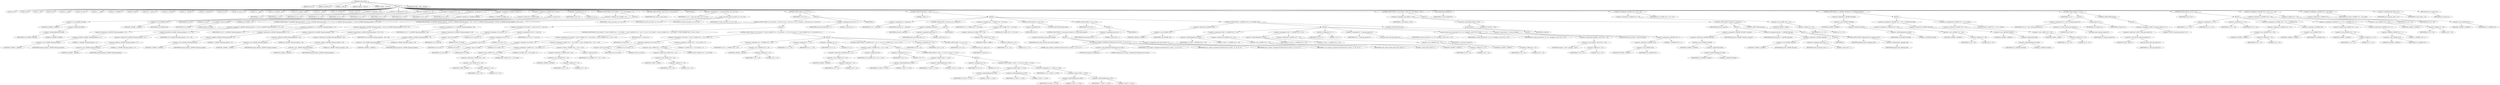 digraph cache_insert {  
"1000122" [label = "(METHOD,cache_insert)" ]
"1000123" [label = "(PARAM,char *a1)" ]
"1000124" [label = "(PARAM,_DWORD *a2)" ]
"1000125" [label = "(PARAM,__int64 a3)" ]
"1000126" [label = "(PARAM,unsigned __int64 a4)" ]
"1000127" [label = "(PARAM,unsigned __int16 a5)" ]
"1000128" [label = "(BLOCK,,)" ]
"1000129" [label = "(LOCAL,v5: int)" ]
"1000130" [label = "(LOCAL,v6: int)" ]
"1000131" [label = "(LOCAL,v7: int)" ]
"1000132" [label = "(LOCAL,v8: int)" ]
"1000133" [label = "(LOCAL,v9: __int64)" ]
"1000134" [label = "(LOCAL,v10: char *)" ]
"1000135" [label = "(LOCAL,v11: __int64)" ]
"1000136" [label = "(LOCAL,v12: _DWORD *)" ]
"1000137" [label = "(LOCAL,v14: bool)" ]
"1000138" [label = "(LOCAL,v15: __int64 [ 2 ])" ]
"1000139" [label = "(LOCAL,v16: _BOOL4)" ]
"1000140" [label = "(LOCAL,v17: _DWORD *)" ]
"1000141" [label = "(LOCAL,v18: _DWORD *)" ]
"1000142" [label = "(LOCAL,v19: int)" ]
"1000143" [label = "(LOCAL,v20: char [ 12 ])" ]
"1000144" [label = "(LOCAL,v21: __int64)" ]
"1000145" [label = "(LOCAL,v22: unsigned __int16)" ]
"1000146" [label = "(LOCAL,v23: unsigned __int64)" ]
"1000147" [label = "(LOCAL,v24: __int64)" ]
"1000148" [label = "(LOCAL,v25: _DWORD *)" ]
"1000149" [label = "(LOCAL,s: char *)" ]
"1000150" [label = "(<operator>.assignment,s = a1)" ]
"1000151" [label = "(IDENTIFIER,s,s = a1)" ]
"1000152" [label = "(IDENTIFIER,a1,s = a1)" ]
"1000153" [label = "(<operator>.assignment,v25 = a2)" ]
"1000154" [label = "(IDENTIFIER,v25,v25 = a2)" ]
"1000155" [label = "(IDENTIFIER,a2,v25 = a2)" ]
"1000156" [label = "(<operator>.assignment,v24 = a3)" ]
"1000157" [label = "(IDENTIFIER,v24,v24 = a3)" ]
"1000158" [label = "(IDENTIFIER,a3,v24 = a3)" ]
"1000159" [label = "(<operator>.assignment,v23 = a4)" ]
"1000160" [label = "(IDENTIFIER,v23,v23 = a4)" ]
"1000161" [label = "(IDENTIFIER,a4,v23 = a4)" ]
"1000162" [label = "(<operator>.assignment,v22 = a5)" ]
"1000163" [label = "(IDENTIFIER,v22,v22 = a5)" ]
"1000164" [label = "(IDENTIFIER,a5,v22 = a5)" ]
"1000165" [label = "(<operator>.assignment,*(_DWORD *)&v20[8] = 0)" ]
"1000166" [label = "(<operator>.indirection,*(_DWORD *)&v20[8])" ]
"1000167" [label = "(<operator>.cast,(_DWORD *)&v20[8])" ]
"1000168" [label = "(UNKNOWN,_DWORD *,_DWORD *)" ]
"1000169" [label = "(<operator>.addressOf,&v20[8])" ]
"1000170" [label = "(<operator>.indirectIndexAccess,v20[8])" ]
"1000171" [label = "(IDENTIFIER,v20,(_DWORD *)&v20[8])" ]
"1000172" [label = "(LITERAL,8,(_DWORD *)&v20[8])" ]
"1000173" [label = "(LITERAL,0,*(_DWORD *)&v20[8] = 0)" ]
"1000174" [label = "(<operator>.assignment,*(_QWORD *)v20 = a5 & 4)" ]
"1000175" [label = "(<operator>.indirection,*(_QWORD *)v20)" ]
"1000176" [label = "(<operator>.cast,(_QWORD *)v20)" ]
"1000177" [label = "(UNKNOWN,_QWORD *,_QWORD *)" ]
"1000178" [label = "(IDENTIFIER,v20,(_QWORD *)v20)" ]
"1000179" [label = "(<operator>.and,a5 & 4)" ]
"1000180" [label = "(IDENTIFIER,a5,a5 & 4)" ]
"1000181" [label = "(LITERAL,4,a5 & 4)" ]
"1000182" [label = "(<operator>.assignment,v19 = 0)" ]
"1000183" [label = "(IDENTIFIER,v19,v19 = 0)" ]
"1000184" [label = "(LITERAL,0,v19 = 0)" ]
"1000185" [label = "(CONTROL_STRUCTURE,if ( (a5 & 0x980) != 0 ),if ( (a5 & 0x980) != 0 ))" ]
"1000186" [label = "(<operator>.notEquals,(a5 & 0x980) != 0)" ]
"1000187" [label = "(<operator>.and,a5 & 0x980)" ]
"1000188" [label = "(IDENTIFIER,a5,a5 & 0x980)" ]
"1000189" [label = "(LITERAL,0x980,a5 & 0x980)" ]
"1000190" [label = "(LITERAL,0,(a5 & 0x980) != 0)" ]
"1000191" [label = "(BLOCK,,)" ]
"1000192" [label = "(CONTROL_STRUCTURE,if ( *((_QWORD *)dnsmasq_daemon + 57) && *((_QWORD *)dnsmasq_daemon + 57) < v23 ),if ( *((_QWORD *)dnsmasq_daemon + 57) && *((_QWORD *)dnsmasq_daemon + 57) < v23 ))" ]
"1000193" [label = "(<operator>.logicalAnd,*((_QWORD *)dnsmasq_daemon + 57) && *((_QWORD *)dnsmasq_daemon + 57) < v23)" ]
"1000194" [label = "(<operator>.indirection,*((_QWORD *)dnsmasq_daemon + 57))" ]
"1000195" [label = "(<operator>.addition,(_QWORD *)dnsmasq_daemon + 57)" ]
"1000196" [label = "(<operator>.cast,(_QWORD *)dnsmasq_daemon)" ]
"1000197" [label = "(UNKNOWN,_QWORD *,_QWORD *)" ]
"1000198" [label = "(IDENTIFIER,dnsmasq_daemon,(_QWORD *)dnsmasq_daemon)" ]
"1000199" [label = "(LITERAL,57,(_QWORD *)dnsmasq_daemon + 57)" ]
"1000200" [label = "(<operator>.lessThan,*((_QWORD *)dnsmasq_daemon + 57) < v23)" ]
"1000201" [label = "(<operator>.indirection,*((_QWORD *)dnsmasq_daemon + 57))" ]
"1000202" [label = "(<operator>.addition,(_QWORD *)dnsmasq_daemon + 57)" ]
"1000203" [label = "(<operator>.cast,(_QWORD *)dnsmasq_daemon)" ]
"1000204" [label = "(UNKNOWN,_QWORD *,_QWORD *)" ]
"1000205" [label = "(IDENTIFIER,dnsmasq_daemon,(_QWORD *)dnsmasq_daemon)" ]
"1000206" [label = "(LITERAL,57,(_QWORD *)dnsmasq_daemon + 57)" ]
"1000207" [label = "(IDENTIFIER,v23,*((_QWORD *)dnsmasq_daemon + 57) < v23)" ]
"1000208" [label = "(<operator>.assignment,v23 = *((_QWORD *)dnsmasq_daemon + 57))" ]
"1000209" [label = "(IDENTIFIER,v23,v23 = *((_QWORD *)dnsmasq_daemon + 57))" ]
"1000210" [label = "(<operator>.indirection,*((_QWORD *)dnsmasq_daemon + 57))" ]
"1000211" [label = "(<operator>.addition,(_QWORD *)dnsmasq_daemon + 57)" ]
"1000212" [label = "(<operator>.cast,(_QWORD *)dnsmasq_daemon)" ]
"1000213" [label = "(UNKNOWN,_QWORD *,_QWORD *)" ]
"1000214" [label = "(IDENTIFIER,dnsmasq_daemon,(_QWORD *)dnsmasq_daemon)" ]
"1000215" [label = "(LITERAL,57,(_QWORD *)dnsmasq_daemon + 57)" ]
"1000216" [label = "(CONTROL_STRUCTURE,if ( *((_QWORD *)dnsmasq_daemon + 56) && *((_QWORD *)dnsmasq_daemon + 56) > v23 ),if ( *((_QWORD *)dnsmasq_daemon + 56) && *((_QWORD *)dnsmasq_daemon + 56) > v23 ))" ]
"1000217" [label = "(<operator>.logicalAnd,*((_QWORD *)dnsmasq_daemon + 56) && *((_QWORD *)dnsmasq_daemon + 56) > v23)" ]
"1000218" [label = "(<operator>.indirection,*((_QWORD *)dnsmasq_daemon + 56))" ]
"1000219" [label = "(<operator>.addition,(_QWORD *)dnsmasq_daemon + 56)" ]
"1000220" [label = "(<operator>.cast,(_QWORD *)dnsmasq_daemon)" ]
"1000221" [label = "(UNKNOWN,_QWORD *,_QWORD *)" ]
"1000222" [label = "(IDENTIFIER,dnsmasq_daemon,(_QWORD *)dnsmasq_daemon)" ]
"1000223" [label = "(LITERAL,56,(_QWORD *)dnsmasq_daemon + 56)" ]
"1000224" [label = "(<operator>.greaterThan,*((_QWORD *)dnsmasq_daemon + 56) > v23)" ]
"1000225" [label = "(<operator>.indirection,*((_QWORD *)dnsmasq_daemon + 56))" ]
"1000226" [label = "(<operator>.addition,(_QWORD *)dnsmasq_daemon + 56)" ]
"1000227" [label = "(<operator>.cast,(_QWORD *)dnsmasq_daemon)" ]
"1000228" [label = "(UNKNOWN,_QWORD *,_QWORD *)" ]
"1000229" [label = "(IDENTIFIER,dnsmasq_daemon,(_QWORD *)dnsmasq_daemon)" ]
"1000230" [label = "(LITERAL,56,(_QWORD *)dnsmasq_daemon + 56)" ]
"1000231" [label = "(IDENTIFIER,v23,*((_QWORD *)dnsmasq_daemon + 56) > v23)" ]
"1000232" [label = "(<operator>.assignment,v23 = *((_QWORD *)dnsmasq_daemon + 56))" ]
"1000233" [label = "(IDENTIFIER,v23,v23 = *((_QWORD *)dnsmasq_daemon + 56))" ]
"1000234" [label = "(<operator>.indirection,*((_QWORD *)dnsmasq_daemon + 56))" ]
"1000235" [label = "(<operator>.addition,(_QWORD *)dnsmasq_daemon + 56)" ]
"1000236" [label = "(<operator>.cast,(_QWORD *)dnsmasq_daemon)" ]
"1000237" [label = "(UNKNOWN,_QWORD *,_QWORD *)" ]
"1000238" [label = "(IDENTIFIER,dnsmasq_daemon,(_QWORD *)dnsmasq_daemon)" ]
"1000239" [label = "(LITERAL,56,(_QWORD *)dnsmasq_daemon + 56)" ]
"1000240" [label = "(CONTROL_STRUCTURE,if ( insert_error ),if ( insert_error ))" ]
"1000241" [label = "(IDENTIFIER,insert_error,if ( insert_error ))" ]
"1000242" [label = "(IDENTIFIER,L,)" ]
"1000243" [label = "(<operator>.assignment,v21 = cache_scan_free(s, v25, v24, v22))" ]
"1000244" [label = "(IDENTIFIER,v21,v21 = cache_scan_free(s, v25, v24, v22))" ]
"1000245" [label = "(cache_scan_free,cache_scan_free(s, v25, v24, v22))" ]
"1000246" [label = "(IDENTIFIER,s,cache_scan_free(s, v25, v24, v22))" ]
"1000247" [label = "(IDENTIFIER,v25,cache_scan_free(s, v25, v24, v22))" ]
"1000248" [label = "(IDENTIFIER,v24,cache_scan_free(s, v25, v24, v22))" ]
"1000249" [label = "(IDENTIFIER,v22,cache_scan_free(s, v25, v24, v22))" ]
"1000250" [label = "(CONTROL_STRUCTURE,if ( v21 ),if ( v21 ))" ]
"1000251" [label = "(IDENTIFIER,v21,if ( v21 ))" ]
"1000252" [label = "(BLOCK,,)" ]
"1000253" [label = "(CONTROL_STRUCTURE,if ( (v22 & 0x180) != 0 && (v22 & 8) != 0 && v25 ),if ( (v22 & 0x180) != 0 && (v22 & 8) != 0 && v25 ))" ]
"1000254" [label = "(<operator>.logicalAnd,(v22 & 0x180) != 0 && (v22 & 8) != 0 && v25)" ]
"1000255" [label = "(<operator>.notEquals,(v22 & 0x180) != 0)" ]
"1000256" [label = "(<operator>.and,v22 & 0x180)" ]
"1000257" [label = "(IDENTIFIER,v22,v22 & 0x180)" ]
"1000258" [label = "(LITERAL,0x180,v22 & 0x180)" ]
"1000259" [label = "(LITERAL,0,(v22 & 0x180) != 0)" ]
"1000260" [label = "(<operator>.logicalAnd,(v22 & 8) != 0 && v25)" ]
"1000261" [label = "(<operator>.notEquals,(v22 & 8) != 0)" ]
"1000262" [label = "(<operator>.and,v22 & 8)" ]
"1000263" [label = "(IDENTIFIER,v22,v22 & 8)" ]
"1000264" [label = "(LITERAL,8,v22 & 8)" ]
"1000265" [label = "(LITERAL,0,(v22 & 8) != 0)" ]
"1000266" [label = "(IDENTIFIER,v25,(v22 & 8) != 0 && v25)" ]
"1000267" [label = "(BLOCK,,)" ]
"1000268" [label = "(CONTROL_STRUCTURE,if ( (v22 & 0x80) != 0 && (*(_WORD *)(v21 + 52) & 0x80) != 0 && *(_DWORD *)(v21 + 24) == *v25 ),if ( (v22 & 0x80) != 0 && (*(_WORD *)(v21 + 52) & 0x80) != 0 && *(_DWORD *)(v21 + 24) == *v25 ))" ]
"1000269" [label = "(<operator>.logicalAnd,(v22 & 0x80) != 0 && (*(_WORD *)(v21 + 52) & 0x80) != 0 && *(_DWORD *)(v21 + 24) == *v25)" ]
"1000270" [label = "(<operator>.notEquals,(v22 & 0x80) != 0)" ]
"1000271" [label = "(<operator>.and,v22 & 0x80)" ]
"1000272" [label = "(IDENTIFIER,v22,v22 & 0x80)" ]
"1000273" [label = "(LITERAL,0x80,v22 & 0x80)" ]
"1000274" [label = "(LITERAL,0,(v22 & 0x80) != 0)" ]
"1000275" [label = "(<operator>.logicalAnd,(*(_WORD *)(v21 + 52) & 0x80) != 0 && *(_DWORD *)(v21 + 24) == *v25)" ]
"1000276" [label = "(<operator>.notEquals,(*(_WORD *)(v21 + 52) & 0x80) != 0)" ]
"1000277" [label = "(<operator>.and,*(_WORD *)(v21 + 52) & 0x80)" ]
"1000278" [label = "(<operator>.indirection,*(_WORD *)(v21 + 52))" ]
"1000279" [label = "(<operator>.cast,(_WORD *)(v21 + 52))" ]
"1000280" [label = "(UNKNOWN,_WORD *,_WORD *)" ]
"1000281" [label = "(<operator>.addition,v21 + 52)" ]
"1000282" [label = "(IDENTIFIER,v21,v21 + 52)" ]
"1000283" [label = "(LITERAL,52,v21 + 52)" ]
"1000284" [label = "(LITERAL,0x80,*(_WORD *)(v21 + 52) & 0x80)" ]
"1000285" [label = "(LITERAL,0,(*(_WORD *)(v21 + 52) & 0x80) != 0)" ]
"1000286" [label = "(<operator>.equals,*(_DWORD *)(v21 + 24) == *v25)" ]
"1000287" [label = "(<operator>.indirection,*(_DWORD *)(v21 + 24))" ]
"1000288" [label = "(<operator>.cast,(_DWORD *)(v21 + 24))" ]
"1000289" [label = "(UNKNOWN,_DWORD *,_DWORD *)" ]
"1000290" [label = "(<operator>.addition,v21 + 24)" ]
"1000291" [label = "(IDENTIFIER,v21,v21 + 24)" ]
"1000292" [label = "(LITERAL,24,v21 + 24)" ]
"1000293" [label = "(<operator>.indirection,*v25)" ]
"1000294" [label = "(IDENTIFIER,v25,*(_DWORD *)(v21 + 24) == *v25)" ]
"1000295" [label = "(RETURN,return v21;,return v21;)" ]
"1000296" [label = "(IDENTIFIER,v21,return v21;)" ]
"1000297" [label = "(CONTROL_STRUCTURE,if ( (v22 & 0x100) != 0 && (*(_WORD *)(v21 + 52) & 0x100) != 0 ),if ( (v22 & 0x100) != 0 && (*(_WORD *)(v21 + 52) & 0x100) != 0 ))" ]
"1000298" [label = "(<operator>.logicalAnd,(v22 & 0x100) != 0 && (*(_WORD *)(v21 + 52) & 0x100) != 0)" ]
"1000299" [label = "(<operator>.notEquals,(v22 & 0x100) != 0)" ]
"1000300" [label = "(<operator>.and,v22 & 0x100)" ]
"1000301" [label = "(IDENTIFIER,v22,v22 & 0x100)" ]
"1000302" [label = "(LITERAL,0x100,v22 & 0x100)" ]
"1000303" [label = "(LITERAL,0,(v22 & 0x100) != 0)" ]
"1000304" [label = "(<operator>.notEquals,(*(_WORD *)(v21 + 52) & 0x100) != 0)" ]
"1000305" [label = "(<operator>.and,*(_WORD *)(v21 + 52) & 0x100)" ]
"1000306" [label = "(<operator>.indirection,*(_WORD *)(v21 + 52))" ]
"1000307" [label = "(<operator>.cast,(_WORD *)(v21 + 52))" ]
"1000308" [label = "(UNKNOWN,_WORD *,_WORD *)" ]
"1000309" [label = "(<operator>.addition,v21 + 52)" ]
"1000310" [label = "(IDENTIFIER,v21,v21 + 52)" ]
"1000311" [label = "(LITERAL,52,v21 + 52)" ]
"1000312" [label = "(LITERAL,0x100,*(_WORD *)(v21 + 52) & 0x100)" ]
"1000313" [label = "(LITERAL,0,(*(_WORD *)(v21 + 52) & 0x100) != 0)" ]
"1000314" [label = "(BLOCK,,)" ]
"1000315" [label = "(<operator>.assignment,v18 = (_DWORD *)(v21 + 24))" ]
"1000316" [label = "(IDENTIFIER,v18,v18 = (_DWORD *)(v21 + 24))" ]
"1000317" [label = "(<operator>.cast,(_DWORD *)(v21 + 24))" ]
"1000318" [label = "(UNKNOWN,_DWORD *,_DWORD *)" ]
"1000319" [label = "(<operator>.addition,v21 + 24)" ]
"1000320" [label = "(IDENTIFIER,v21,v21 + 24)" ]
"1000321" [label = "(LITERAL,24,v21 + 24)" ]
"1000322" [label = "(<operator>.assignment,v17 = v25)" ]
"1000323" [label = "(IDENTIFIER,v17,v17 = v25)" ]
"1000324" [label = "(IDENTIFIER,v25,v17 = v25)" ]
"1000325" [label = "(<operator>.assignment,v14 = 0)" ]
"1000326" [label = "(IDENTIFIER,v14,v14 = 0)" ]
"1000327" [label = "(LITERAL,0,v14 = 0)" ]
"1000328" [label = "(CONTROL_STRUCTURE,if ( *(_DWORD *)(v21 + 24) == *v25 ),if ( *(_DWORD *)(v21 + 24) == *v25 ))" ]
"1000329" [label = "(<operator>.equals,*(_DWORD *)(v21 + 24) == *v25)" ]
"1000330" [label = "(<operator>.indirection,*(_DWORD *)(v21 + 24))" ]
"1000331" [label = "(<operator>.cast,(_DWORD *)(v21 + 24))" ]
"1000332" [label = "(UNKNOWN,_DWORD *,_DWORD *)" ]
"1000333" [label = "(<operator>.addition,v21 + 24)" ]
"1000334" [label = "(IDENTIFIER,v21,v21 + 24)" ]
"1000335" [label = "(LITERAL,24,v21 + 24)" ]
"1000336" [label = "(<operator>.indirection,*v25)" ]
"1000337" [label = "(IDENTIFIER,v25,*(_DWORD *)(v21 + 24) == *v25)" ]
"1000338" [label = "(BLOCK,,)" ]
"1000339" [label = "(<operator>.assignment,v14 = 0)" ]
"1000340" [label = "(IDENTIFIER,v14,v14 = 0)" ]
"1000341" [label = "(LITERAL,0,v14 = 0)" ]
"1000342" [label = "(CONTROL_STRUCTURE,if ( v18[1] == v17[1] ),if ( v18[1] == v17[1] ))" ]
"1000343" [label = "(<operator>.equals,v18[1] == v17[1])" ]
"1000344" [label = "(<operator>.indirectIndexAccess,v18[1])" ]
"1000345" [label = "(IDENTIFIER,v18,v18[1] == v17[1])" ]
"1000346" [label = "(LITERAL,1,v18[1] == v17[1])" ]
"1000347" [label = "(<operator>.indirectIndexAccess,v17[1])" ]
"1000348" [label = "(IDENTIFIER,v17,v18[1] == v17[1])" ]
"1000349" [label = "(LITERAL,1,v18[1] == v17[1])" ]
"1000350" [label = "(BLOCK,,)" ]
"1000351" [label = "(<operator>.assignment,v14 = 0)" ]
"1000352" [label = "(IDENTIFIER,v14,v14 = 0)" ]
"1000353" [label = "(LITERAL,0,v14 = 0)" ]
"1000354" [label = "(CONTROL_STRUCTURE,if ( v18[2] == v17[2] ),if ( v18[2] == v17[2] ))" ]
"1000355" [label = "(<operator>.equals,v18[2] == v17[2])" ]
"1000356" [label = "(<operator>.indirectIndexAccess,v18[2])" ]
"1000357" [label = "(IDENTIFIER,v18,v18[2] == v17[2])" ]
"1000358" [label = "(LITERAL,2,v18[2] == v17[2])" ]
"1000359" [label = "(<operator>.indirectIndexAccess,v17[2])" ]
"1000360" [label = "(IDENTIFIER,v17,v18[2] == v17[2])" ]
"1000361" [label = "(LITERAL,2,v18[2] == v17[2])" ]
"1000362" [label = "(<operator>.assignment,v14 = v18[3] == v17[3])" ]
"1000363" [label = "(IDENTIFIER,v14,v14 = v18[3] == v17[3])" ]
"1000364" [label = "(<operator>.equals,v18[3] == v17[3])" ]
"1000365" [label = "(<operator>.indirectIndexAccess,v18[3])" ]
"1000366" [label = "(IDENTIFIER,v18,v18[3] == v17[3])" ]
"1000367" [label = "(LITERAL,3,v18[3] == v17[3])" ]
"1000368" [label = "(<operator>.indirectIndexAccess,v17[3])" ]
"1000369" [label = "(IDENTIFIER,v17,v18[3] == v17[3])" ]
"1000370" [label = "(LITERAL,3,v18[3] == v17[3])" ]
"1000371" [label = "(<operator>.assignment,v16 = v14)" ]
"1000372" [label = "(IDENTIFIER,v16,v16 = v14)" ]
"1000373" [label = "(IDENTIFIER,v14,v16 = v14)" ]
"1000374" [label = "(CONTROL_STRUCTURE,if ( v14 ),if ( v14 ))" ]
"1000375" [label = "(IDENTIFIER,v14,if ( v14 ))" ]
"1000376" [label = "(RETURN,return v21;,return v21;)" ]
"1000377" [label = "(IDENTIFIER,v21,return v21;)" ]
"1000378" [label = "(<operator>.assignment,insert_error = 1)" ]
"1000379" [label = "(IDENTIFIER,insert_error,insert_error = 1)" ]
"1000380" [label = "(LITERAL,1,insert_error = 1)" ]
"1000381" [label = "(IDENTIFIER,L,)" ]
"1000382" [label = "(CONTROL_STRUCTURE,while ( 1 ),while ( 1 ))" ]
"1000383" [label = "(LITERAL,1,while ( 1 ))" ]
"1000384" [label = "(BLOCK,,)" ]
"1000385" [label = "(<operator>.assignment,v21 = cache_tail)" ]
"1000386" [label = "(IDENTIFIER,v21,v21 = cache_tail)" ]
"1000387" [label = "(IDENTIFIER,cache_tail,v21 = cache_tail)" ]
"1000388" [label = "(CONTROL_STRUCTURE,if ( !cache_tail ),if ( !cache_tail ))" ]
"1000389" [label = "(<operator>.logicalNot,!cache_tail)" ]
"1000390" [label = "(IDENTIFIER,cache_tail,!cache_tail)" ]
"1000391" [label = "(BLOCK,,)" ]
"1000392" [label = "(<operator>.assignment,insert_error = 1)" ]
"1000393" [label = "(IDENTIFIER,insert_error,insert_error = 1)" ]
"1000394" [label = "(LITERAL,1,insert_error = 1)" ]
"1000395" [label = "(IDENTIFIER,L,)" ]
"1000396" [label = "(<operator>.assignment,v8 = *(_WORD *)(v21 + 52) & 0xC)" ]
"1000397" [label = "(IDENTIFIER,v8,v8 = *(_WORD *)(v21 + 52) & 0xC)" ]
"1000398" [label = "(<operator>.and,*(_WORD *)(v21 + 52) & 0xC)" ]
"1000399" [label = "(<operator>.indirection,*(_WORD *)(v21 + 52))" ]
"1000400" [label = "(<operator>.cast,(_WORD *)(v21 + 52))" ]
"1000401" [label = "(UNKNOWN,_WORD *,_WORD *)" ]
"1000402" [label = "(<operator>.addition,v21 + 52)" ]
"1000403" [label = "(IDENTIFIER,v21,v21 + 52)" ]
"1000404" [label = "(LITERAL,52,v21 + 52)" ]
"1000405" [label = "(LITERAL,0xC,*(_WORD *)(v21 + 52) & 0xC)" ]
"1000406" [label = "(CONTROL_STRUCTURE,if ( !v8 ),if ( !v8 ))" ]
"1000407" [label = "(<operator>.logicalNot,!v8)" ]
"1000408" [label = "(IDENTIFIER,v8,!v8)" ]
"1000409" [label = "(CONTROL_STRUCTURE,break;,break;)" ]
"1000410" [label = "(CONTROL_STRUCTURE,if ( v19 ),if ( v19 ))" ]
"1000411" [label = "(IDENTIFIER,v19,if ( v19 ))" ]
"1000412" [label = "(BLOCK,,)" ]
"1000413" [label = "(CONTROL_STRUCTURE,if ( !cache_insert_warned ),if ( !cache_insert_warned ))" ]
"1000414" [label = "(<operator>.logicalNot,!cache_insert_warned)" ]
"1000415" [label = "(IDENTIFIER,cache_insert_warned,!cache_insert_warned)" ]
"1000416" [label = "(BLOCK,,)" ]
"1000417" [label = "(my_syslog,my_syslog(3, (unsigned int)\"Internal error in cache.\", v5, v8, v6, v7))" ]
"1000418" [label = "(LITERAL,3,my_syslog(3, (unsigned int)\"Internal error in cache.\", v5, v8, v6, v7))" ]
"1000419" [label = "(<operator>.cast,(unsigned int)\"Internal error in cache.\")" ]
"1000420" [label = "(UNKNOWN,unsigned int,unsigned int)" ]
"1000421" [label = "(LITERAL,\"Internal error in cache.\",(unsigned int)\"Internal error in cache.\")" ]
"1000422" [label = "(IDENTIFIER,v5,my_syslog(3, (unsigned int)\"Internal error in cache.\", v5, v8, v6, v7))" ]
"1000423" [label = "(IDENTIFIER,v8,my_syslog(3, (unsigned int)\"Internal error in cache.\", v5, v8, v6, v7))" ]
"1000424" [label = "(IDENTIFIER,v6,my_syslog(3, (unsigned int)\"Internal error in cache.\", v5, v8, v6, v7))" ]
"1000425" [label = "(IDENTIFIER,v7,my_syslog(3, (unsigned int)\"Internal error in cache.\", v5, v8, v6, v7))" ]
"1000426" [label = "(<operator>.assignment,cache_insert_warned = 1)" ]
"1000427" [label = "(IDENTIFIER,cache_insert_warned,cache_insert_warned = 1)" ]
"1000428" [label = "(LITERAL,1,cache_insert_warned = 1)" ]
"1000429" [label = "(<operator>.assignment,insert_error = 1)" ]
"1000430" [label = "(IDENTIFIER,insert_error,insert_error = 1)" ]
"1000431" [label = "(LITERAL,1,insert_error = 1)" ]
"1000432" [label = "(IDENTIFIER,L,)" ]
"1000433" [label = "(CONTROL_STRUCTURE,if ( *(_DWORD *)v20 ),if ( *(_DWORD *)v20 ))" ]
"1000434" [label = "(<operator>.indirection,*(_DWORD *)v20)" ]
"1000435" [label = "(<operator>.cast,(_DWORD *)v20)" ]
"1000436" [label = "(UNKNOWN,_DWORD *,_DWORD *)" ]
"1000437" [label = "(IDENTIFIER,v20,(_DWORD *)v20)" ]
"1000438" [label = "(BLOCK,,)" ]
"1000439" [label = "(<operator>.assignment,v15[0] = *(_QWORD *)(v21 + 24))" ]
"1000440" [label = "(<operator>.indirectIndexAccess,v15[0])" ]
"1000441" [label = "(IDENTIFIER,v15,v15[0] = *(_QWORD *)(v21 + 24))" ]
"1000442" [label = "(LITERAL,0,v15[0] = *(_QWORD *)(v21 + 24))" ]
"1000443" [label = "(<operator>.indirection,*(_QWORD *)(v21 + 24))" ]
"1000444" [label = "(<operator>.cast,(_QWORD *)(v21 + 24))" ]
"1000445" [label = "(UNKNOWN,_QWORD *,_QWORD *)" ]
"1000446" [label = "(<operator>.addition,v21 + 24)" ]
"1000447" [label = "(IDENTIFIER,v21,v21 + 24)" ]
"1000448" [label = "(LITERAL,24,v21 + 24)" ]
"1000449" [label = "(<operator>.assignment,v15[1] = *(_QWORD *)(v21 + 32))" ]
"1000450" [label = "(<operator>.indirectIndexAccess,v15[1])" ]
"1000451" [label = "(IDENTIFIER,v15,v15[1] = *(_QWORD *)(v21 + 32))" ]
"1000452" [label = "(LITERAL,1,v15[1] = *(_QWORD *)(v21 + 32))" ]
"1000453" [label = "(<operator>.indirection,*(_QWORD *)(v21 + 32))" ]
"1000454" [label = "(<operator>.cast,(_QWORD *)(v21 + 32))" ]
"1000455" [label = "(UNKNOWN,_QWORD *,_QWORD *)" ]
"1000456" [label = "(<operator>.addition,v21 + 32)" ]
"1000457" [label = "(IDENTIFIER,v21,v21 + 32)" ]
"1000458" [label = "(LITERAL,32,v21 + 32)" ]
"1000459" [label = "(<operator>.assignment,v19 = 1)" ]
"1000460" [label = "(IDENTIFIER,v19,v19 = 1)" ]
"1000461" [label = "(LITERAL,1,v19 = 1)" ]
"1000462" [label = "(<operator>.assignment,v9 = cache_get_name(v21))" ]
"1000463" [label = "(IDENTIFIER,v9,v9 = cache_get_name(v21))" ]
"1000464" [label = "(cache_get_name,cache_get_name(v21))" ]
"1000465" [label = "(IDENTIFIER,v21,cache_get_name(v21))" ]
"1000466" [label = "(cache_scan_free,cache_scan_free(v9, v15, v24, *(unsigned __int16 *)(v21 + 52)))" ]
"1000467" [label = "(IDENTIFIER,v9,cache_scan_free(v9, v15, v24, *(unsigned __int16 *)(v21 + 52)))" ]
"1000468" [label = "(IDENTIFIER,v15,cache_scan_free(v9, v15, v24, *(unsigned __int16 *)(v21 + 52)))" ]
"1000469" [label = "(IDENTIFIER,v24,cache_scan_free(v9, v15, v24, *(unsigned __int16 *)(v21 + 52)))" ]
"1000470" [label = "(<operator>.indirection,*(unsigned __int16 *)(v21 + 52))" ]
"1000471" [label = "(<operator>.cast,(unsigned __int16 *)(v21 + 52))" ]
"1000472" [label = "(UNKNOWN,unsigned __int16 *,unsigned __int16 *)" ]
"1000473" [label = "(<operator>.addition,v21 + 52)" ]
"1000474" [label = "(IDENTIFIER,v21,v21 + 52)" ]
"1000475" [label = "(LITERAL,52,v21 + 52)" ]
"1000476" [label = "(<operator>.preIncrement,++cache_live_freed)" ]
"1000477" [label = "(IDENTIFIER,cache_live_freed,++cache_live_freed)" ]
"1000478" [label = "(CONTROL_STRUCTURE,else,else)" ]
"1000479" [label = "(BLOCK,,)" ]
"1000480" [label = "(<operator>.assignment,*(_DWORD *)v20 = 1)" ]
"1000481" [label = "(<operator>.indirection,*(_DWORD *)v20)" ]
"1000482" [label = "(<operator>.cast,(_DWORD *)v20)" ]
"1000483" [label = "(UNKNOWN,_DWORD *,_DWORD *)" ]
"1000484" [label = "(IDENTIFIER,v20,(_DWORD *)v20)" ]
"1000485" [label = "(LITERAL,1,*(_DWORD *)v20 = 1)" ]
"1000486" [label = "(CONTROL_STRUCTURE,if ( s && strlen(s) > 0x31 ),if ( s && strlen(s) > 0x31 ))" ]
"1000487" [label = "(<operator>.logicalAnd,s && strlen(s) > 0x31)" ]
"1000488" [label = "(IDENTIFIER,s,s && strlen(s) > 0x31)" ]
"1000489" [label = "(<operator>.greaterThan,strlen(s) > 0x31)" ]
"1000490" [label = "(strlen,strlen(s))" ]
"1000491" [label = "(IDENTIFIER,s,strlen(s))" ]
"1000492" [label = "(LITERAL,0x31,strlen(s) > 0x31)" ]
"1000493" [label = "(BLOCK,,)" ]
"1000494" [label = "(CONTROL_STRUCTURE,if ( big_free ),if ( big_free ))" ]
"1000495" [label = "(IDENTIFIER,big_free,if ( big_free ))" ]
"1000496" [label = "(BLOCK,,)" ]
"1000497" [label = "(<operator>.assignment,*(_QWORD *)&v20[4] = big_free)" ]
"1000498" [label = "(<operator>.indirection,*(_QWORD *)&v20[4])" ]
"1000499" [label = "(<operator>.cast,(_QWORD *)&v20[4])" ]
"1000500" [label = "(UNKNOWN,_QWORD *,_QWORD *)" ]
"1000501" [label = "(<operator>.addressOf,&v20[4])" ]
"1000502" [label = "(<operator>.indirectIndexAccess,v20[4])" ]
"1000503" [label = "(IDENTIFIER,v20,(_QWORD *)&v20[4])" ]
"1000504" [label = "(LITERAL,4,(_QWORD *)&v20[4])" ]
"1000505" [label = "(IDENTIFIER,big_free,*(_QWORD *)&v20[4] = big_free)" ]
"1000506" [label = "(<operator>.assignment,big_free = *(_QWORD *)big_free)" ]
"1000507" [label = "(IDENTIFIER,big_free,big_free = *(_QWORD *)big_free)" ]
"1000508" [label = "(<operator>.indirection,*(_QWORD *)big_free)" ]
"1000509" [label = "(<operator>.cast,(_QWORD *)big_free)" ]
"1000510" [label = "(UNKNOWN,_QWORD *,_QWORD *)" ]
"1000511" [label = "(IDENTIFIER,big_free,(_QWORD *)big_free)" ]
"1000512" [label = "(CONTROL_STRUCTURE,else,else)" ]
"1000513" [label = "(BLOCK,,)" ]
"1000514" [label = "(BLOCK,,)" ]
"1000515" [label = "(<operator>.assignment,insert_error = 1)" ]
"1000516" [label = "(IDENTIFIER,insert_error,insert_error = 1)" ]
"1000517" [label = "(LITERAL,1,insert_error = 1)" ]
"1000518" [label = "(IDENTIFIER,L,)" ]
"1000519" [label = "(CONTROL_STRUCTURE,if ( bignames_left ),if ( bignames_left ))" ]
"1000520" [label = "(IDENTIFIER,bignames_left,if ( bignames_left ))" ]
"1000521" [label = "(<operator>.preDecrement,--bignames_left)" ]
"1000522" [label = "(IDENTIFIER,bignames_left,--bignames_left)" ]
"1000523" [label = "(cache_unlink,cache_unlink(v21))" ]
"1000524" [label = "(IDENTIFIER,v21,cache_unlink(v21))" ]
"1000525" [label = "(<operator>.assignment,*(_WORD *)(v21 + 52) = v22)" ]
"1000526" [label = "(<operator>.indirection,*(_WORD *)(v21 + 52))" ]
"1000527" [label = "(<operator>.cast,(_WORD *)(v21 + 52))" ]
"1000528" [label = "(UNKNOWN,_WORD *,_WORD *)" ]
"1000529" [label = "(<operator>.addition,v21 + 52)" ]
"1000530" [label = "(IDENTIFIER,v21,v21 + 52)" ]
"1000531" [label = "(LITERAL,52,v21 + 52)" ]
"1000532" [label = "(IDENTIFIER,v22,*(_WORD *)(v21 + 52) = v22)" ]
"1000533" [label = "(CONTROL_STRUCTURE,if ( *(_QWORD *)&v20[4] ),if ( *(_QWORD *)&v20[4] ))" ]
"1000534" [label = "(<operator>.indirection,*(_QWORD *)&v20[4])" ]
"1000535" [label = "(<operator>.cast,(_QWORD *)&v20[4])" ]
"1000536" [label = "(UNKNOWN,_QWORD *,_QWORD *)" ]
"1000537" [label = "(<operator>.addressOf,&v20[4])" ]
"1000538" [label = "(<operator>.indirectIndexAccess,v20[4])" ]
"1000539" [label = "(IDENTIFIER,v20,(_QWORD *)&v20[4])" ]
"1000540" [label = "(LITERAL,4,(_QWORD *)&v20[4])" ]
"1000541" [label = "(BLOCK,,)" ]
"1000542" [label = "(<operator>.assignment,*(_QWORD *)(v21 + 56) = *(_QWORD *)&v20[4])" ]
"1000543" [label = "(<operator>.indirection,*(_QWORD *)(v21 + 56))" ]
"1000544" [label = "(<operator>.cast,(_QWORD *)(v21 + 56))" ]
"1000545" [label = "(UNKNOWN,_QWORD *,_QWORD *)" ]
"1000546" [label = "(<operator>.addition,v21 + 56)" ]
"1000547" [label = "(IDENTIFIER,v21,v21 + 56)" ]
"1000548" [label = "(LITERAL,56,v21 + 56)" ]
"1000549" [label = "(<operator>.indirection,*(_QWORD *)&v20[4])" ]
"1000550" [label = "(<operator>.cast,(_QWORD *)&v20[4])" ]
"1000551" [label = "(UNKNOWN,_QWORD *,_QWORD *)" ]
"1000552" [label = "(<operator>.addressOf,&v20[4])" ]
"1000553" [label = "(<operator>.indirectIndexAccess,v20[4])" ]
"1000554" [label = "(IDENTIFIER,v20,(_QWORD *)&v20[4])" ]
"1000555" [label = "(LITERAL,4,(_QWORD *)&v20[4])" ]
"1000556" [label = "(<operators>.assignmentOr,*(_WORD *)(v21 + 52) |= 0x200u)" ]
"1000557" [label = "(<operator>.indirection,*(_WORD *)(v21 + 52))" ]
"1000558" [label = "(<operator>.cast,(_WORD *)(v21 + 52))" ]
"1000559" [label = "(UNKNOWN,_WORD *,_WORD *)" ]
"1000560" [label = "(<operator>.addition,v21 + 52)" ]
"1000561" [label = "(IDENTIFIER,v21,v21 + 52)" ]
"1000562" [label = "(LITERAL,52,v21 + 52)" ]
"1000563" [label = "(LITERAL,0x200u,*(_WORD *)(v21 + 52) |= 0x200u)" ]
"1000564" [label = "(CONTROL_STRUCTURE,if ( s ),if ( s ))" ]
"1000565" [label = "(IDENTIFIER,s,if ( s ))" ]
"1000566" [label = "(BLOCK,,)" ]
"1000567" [label = "(<operator>.assignment,v10 = (char *)cache_get_name(v21))" ]
"1000568" [label = "(IDENTIFIER,v10,v10 = (char *)cache_get_name(v21))" ]
"1000569" [label = "(<operator>.cast,(char *)cache_get_name(v21))" ]
"1000570" [label = "(UNKNOWN,char *,char *)" ]
"1000571" [label = "(cache_get_name,cache_get_name(v21))" ]
"1000572" [label = "(IDENTIFIER,v21,cache_get_name(v21))" ]
"1000573" [label = "(strcpy,strcpy(v10, s))" ]
"1000574" [label = "(IDENTIFIER,v10,strcpy(v10, s))" ]
"1000575" [label = "(IDENTIFIER,s,strcpy(v10, s))" ]
"1000576" [label = "(CONTROL_STRUCTURE,else,else)" ]
"1000577" [label = "(BLOCK,,)" ]
"1000578" [label = "(<operator>.assignment,*(_BYTE *)cache_get_name(v21) = 0)" ]
"1000579" [label = "(<operator>.indirection,*(_BYTE *)cache_get_name(v21))" ]
"1000580" [label = "(<operator>.cast,(_BYTE *)cache_get_name(v21))" ]
"1000581" [label = "(UNKNOWN,_BYTE *,_BYTE *)" ]
"1000582" [label = "(cache_get_name,cache_get_name(v21))" ]
"1000583" [label = "(IDENTIFIER,v21,cache_get_name(v21))" ]
"1000584" [label = "(LITERAL,0,*(_BYTE *)cache_get_name(v21) = 0)" ]
"1000585" [label = "(CONTROL_STRUCTURE,if ( v25 ),if ( v25 ))" ]
"1000586" [label = "(IDENTIFIER,v25,if ( v25 ))" ]
"1000587" [label = "(BLOCK,,)" ]
"1000588" [label = "(<operator>.assignment,v11 = v21)" ]
"1000589" [label = "(IDENTIFIER,v11,v11 = v21)" ]
"1000590" [label = "(IDENTIFIER,v21,v11 = v21)" ]
"1000591" [label = "(<operator>.assignment,v12 = v25)" ]
"1000592" [label = "(IDENTIFIER,v12,v12 = v25)" ]
"1000593" [label = "(IDENTIFIER,v25,v12 = v25)" ]
"1000594" [label = "(<operator>.assignment,*(_QWORD *)(v21 + 24) = *(_QWORD *)v25)" ]
"1000595" [label = "(<operator>.indirection,*(_QWORD *)(v21 + 24))" ]
"1000596" [label = "(<operator>.cast,(_QWORD *)(v21 + 24))" ]
"1000597" [label = "(UNKNOWN,_QWORD *,_QWORD *)" ]
"1000598" [label = "(<operator>.addition,v21 + 24)" ]
"1000599" [label = "(IDENTIFIER,v21,v21 + 24)" ]
"1000600" [label = "(LITERAL,24,v21 + 24)" ]
"1000601" [label = "(<operator>.indirection,*(_QWORD *)v25)" ]
"1000602" [label = "(<operator>.cast,(_QWORD *)v25)" ]
"1000603" [label = "(UNKNOWN,_QWORD *,_QWORD *)" ]
"1000604" [label = "(IDENTIFIER,v25,(_QWORD *)v25)" ]
"1000605" [label = "(<operator>.assignment,*(_QWORD *)(v11 + 32) = *((_QWORD *)v12 + 1))" ]
"1000606" [label = "(<operator>.indirection,*(_QWORD *)(v11 + 32))" ]
"1000607" [label = "(<operator>.cast,(_QWORD *)(v11 + 32))" ]
"1000608" [label = "(UNKNOWN,_QWORD *,_QWORD *)" ]
"1000609" [label = "(<operator>.addition,v11 + 32)" ]
"1000610" [label = "(IDENTIFIER,v11,v11 + 32)" ]
"1000611" [label = "(LITERAL,32,v11 + 32)" ]
"1000612" [label = "(<operator>.indirection,*((_QWORD *)v12 + 1))" ]
"1000613" [label = "(<operator>.addition,(_QWORD *)v12 + 1)" ]
"1000614" [label = "(<operator>.cast,(_QWORD *)v12)" ]
"1000615" [label = "(UNKNOWN,_QWORD *,_QWORD *)" ]
"1000616" [label = "(IDENTIFIER,v12,(_QWORD *)v12)" ]
"1000617" [label = "(LITERAL,1,(_QWORD *)v12 + 1)" ]
"1000618" [label = "(<operator>.assignment,*(_QWORD *)(v21 + 40) = v23 + v24)" ]
"1000619" [label = "(<operator>.indirection,*(_QWORD *)(v21 + 40))" ]
"1000620" [label = "(<operator>.cast,(_QWORD *)(v21 + 40))" ]
"1000621" [label = "(UNKNOWN,_QWORD *,_QWORD *)" ]
"1000622" [label = "(<operator>.addition,v21 + 40)" ]
"1000623" [label = "(IDENTIFIER,v21,v21 + 40)" ]
"1000624" [label = "(LITERAL,40,v21 + 40)" ]
"1000625" [label = "(<operator>.addition,v23 + v24)" ]
"1000626" [label = "(IDENTIFIER,v23,v23 + v24)" ]
"1000627" [label = "(IDENTIFIER,v24,v23 + v24)" ]
"1000628" [label = "(<operator>.assignment,*(_QWORD *)v21 = new_chain)" ]
"1000629" [label = "(<operator>.indirection,*(_QWORD *)v21)" ]
"1000630" [label = "(<operator>.cast,(_QWORD *)v21)" ]
"1000631" [label = "(UNKNOWN,_QWORD *,_QWORD *)" ]
"1000632" [label = "(IDENTIFIER,v21,(_QWORD *)v21)" ]
"1000633" [label = "(IDENTIFIER,new_chain,*(_QWORD *)v21 = new_chain)" ]
"1000634" [label = "(<operator>.assignment,new_chain = v21)" ]
"1000635" [label = "(IDENTIFIER,new_chain,new_chain = v21)" ]
"1000636" [label = "(IDENTIFIER,v21,new_chain = v21)" ]
"1000637" [label = "(RETURN,return v21;,return v21;)" ]
"1000638" [label = "(IDENTIFIER,v21,return v21;)" ]
"1000639" [label = "(METHOD_RETURN,__int64 __fastcall)" ]
  "1000122" -> "1000123" 
  "1000122" -> "1000124" 
  "1000122" -> "1000125" 
  "1000122" -> "1000126" 
  "1000122" -> "1000127" 
  "1000122" -> "1000128" 
  "1000122" -> "1000639" 
  "1000128" -> "1000129" 
  "1000128" -> "1000130" 
  "1000128" -> "1000131" 
  "1000128" -> "1000132" 
  "1000128" -> "1000133" 
  "1000128" -> "1000134" 
  "1000128" -> "1000135" 
  "1000128" -> "1000136" 
  "1000128" -> "1000137" 
  "1000128" -> "1000138" 
  "1000128" -> "1000139" 
  "1000128" -> "1000140" 
  "1000128" -> "1000141" 
  "1000128" -> "1000142" 
  "1000128" -> "1000143" 
  "1000128" -> "1000144" 
  "1000128" -> "1000145" 
  "1000128" -> "1000146" 
  "1000128" -> "1000147" 
  "1000128" -> "1000148" 
  "1000128" -> "1000149" 
  "1000128" -> "1000150" 
  "1000128" -> "1000153" 
  "1000128" -> "1000156" 
  "1000128" -> "1000159" 
  "1000128" -> "1000162" 
  "1000128" -> "1000165" 
  "1000128" -> "1000174" 
  "1000128" -> "1000182" 
  "1000128" -> "1000185" 
  "1000128" -> "1000240" 
  "1000128" -> "1000242" 
  "1000128" -> "1000243" 
  "1000128" -> "1000250" 
  "1000128" -> "1000382" 
  "1000128" -> "1000486" 
  "1000128" -> "1000523" 
  "1000128" -> "1000525" 
  "1000128" -> "1000533" 
  "1000128" -> "1000564" 
  "1000128" -> "1000585" 
  "1000128" -> "1000618" 
  "1000128" -> "1000628" 
  "1000128" -> "1000634" 
  "1000128" -> "1000637" 
  "1000150" -> "1000151" 
  "1000150" -> "1000152" 
  "1000153" -> "1000154" 
  "1000153" -> "1000155" 
  "1000156" -> "1000157" 
  "1000156" -> "1000158" 
  "1000159" -> "1000160" 
  "1000159" -> "1000161" 
  "1000162" -> "1000163" 
  "1000162" -> "1000164" 
  "1000165" -> "1000166" 
  "1000165" -> "1000173" 
  "1000166" -> "1000167" 
  "1000167" -> "1000168" 
  "1000167" -> "1000169" 
  "1000169" -> "1000170" 
  "1000170" -> "1000171" 
  "1000170" -> "1000172" 
  "1000174" -> "1000175" 
  "1000174" -> "1000179" 
  "1000175" -> "1000176" 
  "1000176" -> "1000177" 
  "1000176" -> "1000178" 
  "1000179" -> "1000180" 
  "1000179" -> "1000181" 
  "1000182" -> "1000183" 
  "1000182" -> "1000184" 
  "1000185" -> "1000186" 
  "1000185" -> "1000191" 
  "1000186" -> "1000187" 
  "1000186" -> "1000190" 
  "1000187" -> "1000188" 
  "1000187" -> "1000189" 
  "1000191" -> "1000192" 
  "1000191" -> "1000216" 
  "1000192" -> "1000193" 
  "1000192" -> "1000208" 
  "1000193" -> "1000194" 
  "1000193" -> "1000200" 
  "1000194" -> "1000195" 
  "1000195" -> "1000196" 
  "1000195" -> "1000199" 
  "1000196" -> "1000197" 
  "1000196" -> "1000198" 
  "1000200" -> "1000201" 
  "1000200" -> "1000207" 
  "1000201" -> "1000202" 
  "1000202" -> "1000203" 
  "1000202" -> "1000206" 
  "1000203" -> "1000204" 
  "1000203" -> "1000205" 
  "1000208" -> "1000209" 
  "1000208" -> "1000210" 
  "1000210" -> "1000211" 
  "1000211" -> "1000212" 
  "1000211" -> "1000215" 
  "1000212" -> "1000213" 
  "1000212" -> "1000214" 
  "1000216" -> "1000217" 
  "1000216" -> "1000232" 
  "1000217" -> "1000218" 
  "1000217" -> "1000224" 
  "1000218" -> "1000219" 
  "1000219" -> "1000220" 
  "1000219" -> "1000223" 
  "1000220" -> "1000221" 
  "1000220" -> "1000222" 
  "1000224" -> "1000225" 
  "1000224" -> "1000231" 
  "1000225" -> "1000226" 
  "1000226" -> "1000227" 
  "1000226" -> "1000230" 
  "1000227" -> "1000228" 
  "1000227" -> "1000229" 
  "1000232" -> "1000233" 
  "1000232" -> "1000234" 
  "1000234" -> "1000235" 
  "1000235" -> "1000236" 
  "1000235" -> "1000239" 
  "1000236" -> "1000237" 
  "1000236" -> "1000238" 
  "1000240" -> "1000241" 
  "1000243" -> "1000244" 
  "1000243" -> "1000245" 
  "1000245" -> "1000246" 
  "1000245" -> "1000247" 
  "1000245" -> "1000248" 
  "1000245" -> "1000249" 
  "1000250" -> "1000251" 
  "1000250" -> "1000252" 
  "1000252" -> "1000253" 
  "1000252" -> "1000378" 
  "1000252" -> "1000381" 
  "1000253" -> "1000254" 
  "1000253" -> "1000267" 
  "1000254" -> "1000255" 
  "1000254" -> "1000260" 
  "1000255" -> "1000256" 
  "1000255" -> "1000259" 
  "1000256" -> "1000257" 
  "1000256" -> "1000258" 
  "1000260" -> "1000261" 
  "1000260" -> "1000266" 
  "1000261" -> "1000262" 
  "1000261" -> "1000265" 
  "1000262" -> "1000263" 
  "1000262" -> "1000264" 
  "1000267" -> "1000268" 
  "1000267" -> "1000297" 
  "1000268" -> "1000269" 
  "1000268" -> "1000295" 
  "1000269" -> "1000270" 
  "1000269" -> "1000275" 
  "1000270" -> "1000271" 
  "1000270" -> "1000274" 
  "1000271" -> "1000272" 
  "1000271" -> "1000273" 
  "1000275" -> "1000276" 
  "1000275" -> "1000286" 
  "1000276" -> "1000277" 
  "1000276" -> "1000285" 
  "1000277" -> "1000278" 
  "1000277" -> "1000284" 
  "1000278" -> "1000279" 
  "1000279" -> "1000280" 
  "1000279" -> "1000281" 
  "1000281" -> "1000282" 
  "1000281" -> "1000283" 
  "1000286" -> "1000287" 
  "1000286" -> "1000293" 
  "1000287" -> "1000288" 
  "1000288" -> "1000289" 
  "1000288" -> "1000290" 
  "1000290" -> "1000291" 
  "1000290" -> "1000292" 
  "1000293" -> "1000294" 
  "1000295" -> "1000296" 
  "1000297" -> "1000298" 
  "1000297" -> "1000314" 
  "1000298" -> "1000299" 
  "1000298" -> "1000304" 
  "1000299" -> "1000300" 
  "1000299" -> "1000303" 
  "1000300" -> "1000301" 
  "1000300" -> "1000302" 
  "1000304" -> "1000305" 
  "1000304" -> "1000313" 
  "1000305" -> "1000306" 
  "1000305" -> "1000312" 
  "1000306" -> "1000307" 
  "1000307" -> "1000308" 
  "1000307" -> "1000309" 
  "1000309" -> "1000310" 
  "1000309" -> "1000311" 
  "1000314" -> "1000315" 
  "1000314" -> "1000322" 
  "1000314" -> "1000325" 
  "1000314" -> "1000328" 
  "1000314" -> "1000371" 
  "1000314" -> "1000374" 
  "1000315" -> "1000316" 
  "1000315" -> "1000317" 
  "1000317" -> "1000318" 
  "1000317" -> "1000319" 
  "1000319" -> "1000320" 
  "1000319" -> "1000321" 
  "1000322" -> "1000323" 
  "1000322" -> "1000324" 
  "1000325" -> "1000326" 
  "1000325" -> "1000327" 
  "1000328" -> "1000329" 
  "1000328" -> "1000338" 
  "1000329" -> "1000330" 
  "1000329" -> "1000336" 
  "1000330" -> "1000331" 
  "1000331" -> "1000332" 
  "1000331" -> "1000333" 
  "1000333" -> "1000334" 
  "1000333" -> "1000335" 
  "1000336" -> "1000337" 
  "1000338" -> "1000339" 
  "1000338" -> "1000342" 
  "1000339" -> "1000340" 
  "1000339" -> "1000341" 
  "1000342" -> "1000343" 
  "1000342" -> "1000350" 
  "1000343" -> "1000344" 
  "1000343" -> "1000347" 
  "1000344" -> "1000345" 
  "1000344" -> "1000346" 
  "1000347" -> "1000348" 
  "1000347" -> "1000349" 
  "1000350" -> "1000351" 
  "1000350" -> "1000354" 
  "1000351" -> "1000352" 
  "1000351" -> "1000353" 
  "1000354" -> "1000355" 
  "1000354" -> "1000362" 
  "1000355" -> "1000356" 
  "1000355" -> "1000359" 
  "1000356" -> "1000357" 
  "1000356" -> "1000358" 
  "1000359" -> "1000360" 
  "1000359" -> "1000361" 
  "1000362" -> "1000363" 
  "1000362" -> "1000364" 
  "1000364" -> "1000365" 
  "1000364" -> "1000368" 
  "1000365" -> "1000366" 
  "1000365" -> "1000367" 
  "1000368" -> "1000369" 
  "1000368" -> "1000370" 
  "1000371" -> "1000372" 
  "1000371" -> "1000373" 
  "1000374" -> "1000375" 
  "1000374" -> "1000376" 
  "1000376" -> "1000377" 
  "1000378" -> "1000379" 
  "1000378" -> "1000380" 
  "1000382" -> "1000383" 
  "1000382" -> "1000384" 
  "1000384" -> "1000385" 
  "1000384" -> "1000388" 
  "1000384" -> "1000396" 
  "1000384" -> "1000406" 
  "1000384" -> "1000410" 
  "1000384" -> "1000433" 
  "1000385" -> "1000386" 
  "1000385" -> "1000387" 
  "1000388" -> "1000389" 
  "1000388" -> "1000391" 
  "1000389" -> "1000390" 
  "1000391" -> "1000392" 
  "1000391" -> "1000395" 
  "1000392" -> "1000393" 
  "1000392" -> "1000394" 
  "1000396" -> "1000397" 
  "1000396" -> "1000398" 
  "1000398" -> "1000399" 
  "1000398" -> "1000405" 
  "1000399" -> "1000400" 
  "1000400" -> "1000401" 
  "1000400" -> "1000402" 
  "1000402" -> "1000403" 
  "1000402" -> "1000404" 
  "1000406" -> "1000407" 
  "1000406" -> "1000409" 
  "1000407" -> "1000408" 
  "1000410" -> "1000411" 
  "1000410" -> "1000412" 
  "1000412" -> "1000413" 
  "1000412" -> "1000429" 
  "1000412" -> "1000432" 
  "1000413" -> "1000414" 
  "1000413" -> "1000416" 
  "1000414" -> "1000415" 
  "1000416" -> "1000417" 
  "1000416" -> "1000426" 
  "1000417" -> "1000418" 
  "1000417" -> "1000419" 
  "1000417" -> "1000422" 
  "1000417" -> "1000423" 
  "1000417" -> "1000424" 
  "1000417" -> "1000425" 
  "1000419" -> "1000420" 
  "1000419" -> "1000421" 
  "1000426" -> "1000427" 
  "1000426" -> "1000428" 
  "1000429" -> "1000430" 
  "1000429" -> "1000431" 
  "1000433" -> "1000434" 
  "1000433" -> "1000438" 
  "1000433" -> "1000478" 
  "1000434" -> "1000435" 
  "1000435" -> "1000436" 
  "1000435" -> "1000437" 
  "1000438" -> "1000439" 
  "1000438" -> "1000449" 
  "1000438" -> "1000459" 
  "1000438" -> "1000462" 
  "1000438" -> "1000466" 
  "1000438" -> "1000476" 
  "1000439" -> "1000440" 
  "1000439" -> "1000443" 
  "1000440" -> "1000441" 
  "1000440" -> "1000442" 
  "1000443" -> "1000444" 
  "1000444" -> "1000445" 
  "1000444" -> "1000446" 
  "1000446" -> "1000447" 
  "1000446" -> "1000448" 
  "1000449" -> "1000450" 
  "1000449" -> "1000453" 
  "1000450" -> "1000451" 
  "1000450" -> "1000452" 
  "1000453" -> "1000454" 
  "1000454" -> "1000455" 
  "1000454" -> "1000456" 
  "1000456" -> "1000457" 
  "1000456" -> "1000458" 
  "1000459" -> "1000460" 
  "1000459" -> "1000461" 
  "1000462" -> "1000463" 
  "1000462" -> "1000464" 
  "1000464" -> "1000465" 
  "1000466" -> "1000467" 
  "1000466" -> "1000468" 
  "1000466" -> "1000469" 
  "1000466" -> "1000470" 
  "1000470" -> "1000471" 
  "1000471" -> "1000472" 
  "1000471" -> "1000473" 
  "1000473" -> "1000474" 
  "1000473" -> "1000475" 
  "1000476" -> "1000477" 
  "1000478" -> "1000479" 
  "1000479" -> "1000480" 
  "1000480" -> "1000481" 
  "1000480" -> "1000485" 
  "1000481" -> "1000482" 
  "1000482" -> "1000483" 
  "1000482" -> "1000484" 
  "1000486" -> "1000487" 
  "1000486" -> "1000493" 
  "1000487" -> "1000488" 
  "1000487" -> "1000489" 
  "1000489" -> "1000490" 
  "1000489" -> "1000492" 
  "1000490" -> "1000491" 
  "1000493" -> "1000494" 
  "1000494" -> "1000495" 
  "1000494" -> "1000496" 
  "1000494" -> "1000512" 
  "1000496" -> "1000497" 
  "1000496" -> "1000506" 
  "1000497" -> "1000498" 
  "1000497" -> "1000505" 
  "1000498" -> "1000499" 
  "1000499" -> "1000500" 
  "1000499" -> "1000501" 
  "1000501" -> "1000502" 
  "1000502" -> "1000503" 
  "1000502" -> "1000504" 
  "1000506" -> "1000507" 
  "1000506" -> "1000508" 
  "1000508" -> "1000509" 
  "1000509" -> "1000510" 
  "1000509" -> "1000511" 
  "1000512" -> "1000513" 
  "1000513" -> "1000514" 
  "1000513" -> "1000519" 
  "1000514" -> "1000515" 
  "1000514" -> "1000518" 
  "1000515" -> "1000516" 
  "1000515" -> "1000517" 
  "1000519" -> "1000520" 
  "1000519" -> "1000521" 
  "1000521" -> "1000522" 
  "1000523" -> "1000524" 
  "1000525" -> "1000526" 
  "1000525" -> "1000532" 
  "1000526" -> "1000527" 
  "1000527" -> "1000528" 
  "1000527" -> "1000529" 
  "1000529" -> "1000530" 
  "1000529" -> "1000531" 
  "1000533" -> "1000534" 
  "1000533" -> "1000541" 
  "1000534" -> "1000535" 
  "1000535" -> "1000536" 
  "1000535" -> "1000537" 
  "1000537" -> "1000538" 
  "1000538" -> "1000539" 
  "1000538" -> "1000540" 
  "1000541" -> "1000542" 
  "1000541" -> "1000556" 
  "1000542" -> "1000543" 
  "1000542" -> "1000549" 
  "1000543" -> "1000544" 
  "1000544" -> "1000545" 
  "1000544" -> "1000546" 
  "1000546" -> "1000547" 
  "1000546" -> "1000548" 
  "1000549" -> "1000550" 
  "1000550" -> "1000551" 
  "1000550" -> "1000552" 
  "1000552" -> "1000553" 
  "1000553" -> "1000554" 
  "1000553" -> "1000555" 
  "1000556" -> "1000557" 
  "1000556" -> "1000563" 
  "1000557" -> "1000558" 
  "1000558" -> "1000559" 
  "1000558" -> "1000560" 
  "1000560" -> "1000561" 
  "1000560" -> "1000562" 
  "1000564" -> "1000565" 
  "1000564" -> "1000566" 
  "1000564" -> "1000576" 
  "1000566" -> "1000567" 
  "1000566" -> "1000573" 
  "1000567" -> "1000568" 
  "1000567" -> "1000569" 
  "1000569" -> "1000570" 
  "1000569" -> "1000571" 
  "1000571" -> "1000572" 
  "1000573" -> "1000574" 
  "1000573" -> "1000575" 
  "1000576" -> "1000577" 
  "1000577" -> "1000578" 
  "1000578" -> "1000579" 
  "1000578" -> "1000584" 
  "1000579" -> "1000580" 
  "1000580" -> "1000581" 
  "1000580" -> "1000582" 
  "1000582" -> "1000583" 
  "1000585" -> "1000586" 
  "1000585" -> "1000587" 
  "1000587" -> "1000588" 
  "1000587" -> "1000591" 
  "1000587" -> "1000594" 
  "1000587" -> "1000605" 
  "1000588" -> "1000589" 
  "1000588" -> "1000590" 
  "1000591" -> "1000592" 
  "1000591" -> "1000593" 
  "1000594" -> "1000595" 
  "1000594" -> "1000601" 
  "1000595" -> "1000596" 
  "1000596" -> "1000597" 
  "1000596" -> "1000598" 
  "1000598" -> "1000599" 
  "1000598" -> "1000600" 
  "1000601" -> "1000602" 
  "1000602" -> "1000603" 
  "1000602" -> "1000604" 
  "1000605" -> "1000606" 
  "1000605" -> "1000612" 
  "1000606" -> "1000607" 
  "1000607" -> "1000608" 
  "1000607" -> "1000609" 
  "1000609" -> "1000610" 
  "1000609" -> "1000611" 
  "1000612" -> "1000613" 
  "1000613" -> "1000614" 
  "1000613" -> "1000617" 
  "1000614" -> "1000615" 
  "1000614" -> "1000616" 
  "1000618" -> "1000619" 
  "1000618" -> "1000625" 
  "1000619" -> "1000620" 
  "1000620" -> "1000621" 
  "1000620" -> "1000622" 
  "1000622" -> "1000623" 
  "1000622" -> "1000624" 
  "1000625" -> "1000626" 
  "1000625" -> "1000627" 
  "1000628" -> "1000629" 
  "1000628" -> "1000633" 
  "1000629" -> "1000630" 
  "1000630" -> "1000631" 
  "1000630" -> "1000632" 
  "1000634" -> "1000635" 
  "1000634" -> "1000636" 
  "1000637" -> "1000638" 
}
